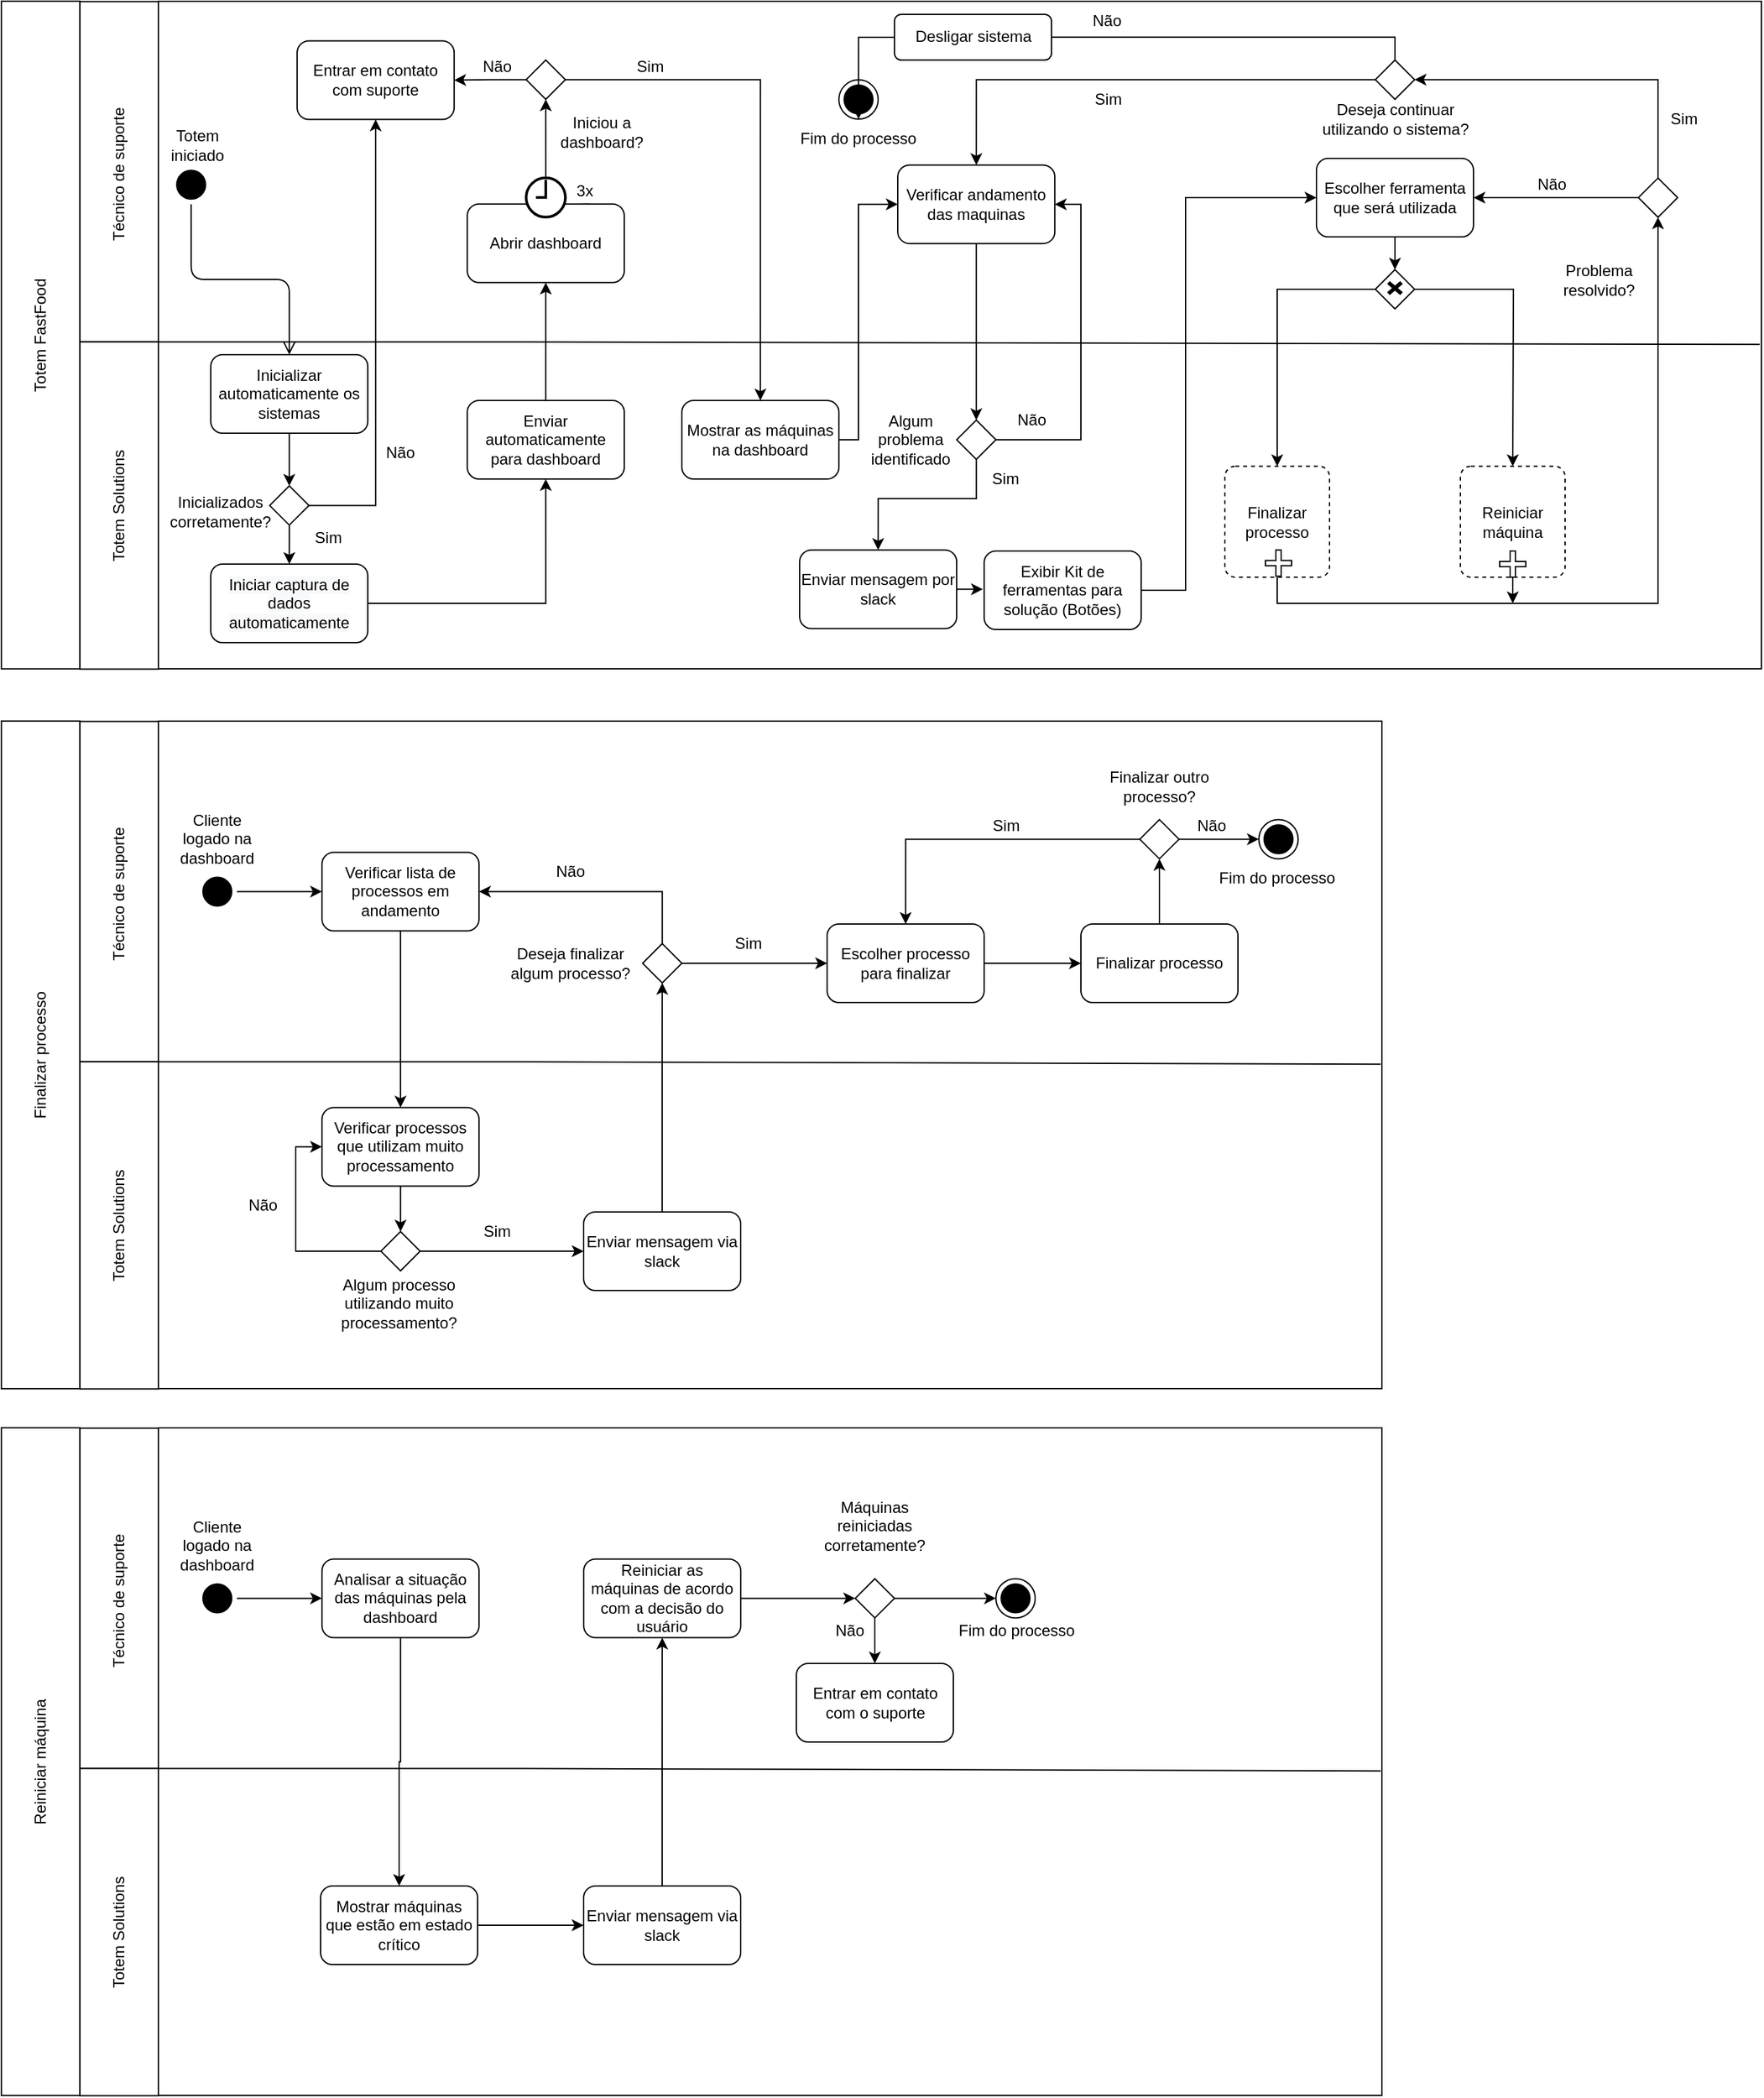 <mxfile version="14.1.8" type="device"><diagram id="uuc64khveuE_hdFwE9vO" name="Page-1"><mxGraphModel dx="593" dy="347" grid="1" gridSize="10" guides="1" tooltips="1" connect="1" arrows="1" fold="1" page="1" pageScale="1" pageWidth="827" pageHeight="1169" math="0" shadow="0"><root><mxCell id="0"/><mxCell id="1" parent="0"/><mxCell id="BBX8LPi427f3WZxy5C4M-1" value="Totem FastFood" style="rounded=0;whiteSpace=wrap;html=1;rotation=-90;" parent="1" vertex="1"><mxGeometry x="-210" y="555" width="510.16" height="60" as="geometry"/></mxCell><mxCell id="LKRVqriF_gfksiMAgB8M-1" value="Técnico de suporte&amp;nbsp;" style="rounded=0;whiteSpace=wrap;html=1;rotation=-90;" parent="1" vertex="1"><mxGeometry x="-24.93" y="430.23" width="260" height="60" as="geometry"/></mxCell><mxCell id="LKRVqriF_gfksiMAgB8M-2" value="Totem Solutions" style="rounded=0;whiteSpace=wrap;html=1;rotation=-90;" parent="1" vertex="1"><mxGeometry x="-19.93" y="685.23" width="250" height="60" as="geometry"/></mxCell><mxCell id="LKRVqriF_gfksiMAgB8M-3" value="" style="rounded=0;whiteSpace=wrap;html=1;" parent="1" vertex="1"><mxGeometry x="135.07" y="330" width="1224.93" height="510" as="geometry"/></mxCell><mxCell id="LKRVqriF_gfksiMAgB8M-4" value="" style="ellipse;html=1;shape=startState;fillColor=#000000;strokeColor=#000000;" parent="1" vertex="1"><mxGeometry x="145.07" y="455.08" width="30" height="30" as="geometry"/></mxCell><mxCell id="LKRVqriF_gfksiMAgB8M-5" value="" style="edgeStyle=orthogonalEdgeStyle;html=1;verticalAlign=bottom;endArrow=open;endSize=8;strokeColor=#000000;entryX=0.5;entryY=0;entryDx=0;entryDy=0;" parent="1" source="LKRVqriF_gfksiMAgB8M-4" target="LKRVqriF_gfksiMAgB8M-46" edge="1"><mxGeometry relative="1" as="geometry"><mxPoint x="195.07" y="495.23" as="targetPoint"/><mxPoint x="235.07" y="485.23" as="sourcePoint"/></mxGeometry></mxCell><mxCell id="LKRVqriF_gfksiMAgB8M-16" style="edgeStyle=orthogonalEdgeStyle;rounded=0;orthogonalLoop=1;jettySize=auto;html=1;exitX=1;exitY=0.5;exitDx=0;exitDy=0;entryX=0.5;entryY=1;entryDx=0;entryDy=0;" parent="1" source="LKRVqriF_gfksiMAgB8M-49" target="LKRVqriF_gfksiMAgB8M-50" edge="1"><mxGeometry relative="1" as="geometry"><mxPoint x="328.07" y="790.23" as="sourcePoint"/><mxPoint x="418.07" y="685.23" as="targetPoint"/><Array as="points"><mxPoint x="431" y="790"/></Array></mxGeometry></mxCell><mxCell id="LKRVqriF_gfksiMAgB8M-18" style="edgeStyle=orthogonalEdgeStyle;rounded=0;orthogonalLoop=1;jettySize=auto;html=1;exitX=0.5;exitY=0;exitDx=0;exitDy=0;entryX=0.5;entryY=1;entryDx=0;entryDy=0;" parent="1" source="LKRVqriF_gfksiMAgB8M-50" target="LKRVqriF_gfksiMAgB8M-51" edge="1"><mxGeometry relative="1" as="geometry"><mxPoint x="435.07" y="625.23" as="sourcePoint"/><mxPoint x="435.07" y="520.23" as="targetPoint"/><Array as="points"/></mxGeometry></mxCell><mxCell id="LKRVqriF_gfksiMAgB8M-20" style="edgeStyle=orthogonalEdgeStyle;rounded=0;orthogonalLoop=1;jettySize=auto;html=1;exitX=0.5;exitY=0;exitDx=0;exitDy=0;entryX=0.5;entryY=1;entryDx=0;entryDy=0;" parent="1" target="LKRVqriF_gfksiMAgB8M-24" edge="1"><mxGeometry relative="1" as="geometry"><mxPoint x="464" y="484.88" as="sourcePoint"/></mxGeometry></mxCell><mxCell id="LKRVqriF_gfksiMAgB8M-22" style="edgeStyle=orthogonalEdgeStyle;rounded=0;orthogonalLoop=1;jettySize=auto;html=1;exitX=0;exitY=0.5;exitDx=0;exitDy=0;entryX=1;entryY=0.5;entryDx=0;entryDy=0;" parent="1" source="LKRVqriF_gfksiMAgB8M-24" target="0PJPCy0wvwCRezoY7lpz-14" edge="1"><mxGeometry relative="1" as="geometry"><Array as="points"/><mxPoint x="404" y="484.88" as="targetPoint"/></mxGeometry></mxCell><mxCell id="LKRVqriF_gfksiMAgB8M-23" style="edgeStyle=orthogonalEdgeStyle;rounded=0;orthogonalLoop=1;jettySize=auto;html=1;exitX=1;exitY=0.5;exitDx=0;exitDy=0;entryX=0.5;entryY=0;entryDx=0;entryDy=0;" parent="1" source="LKRVqriF_gfksiMAgB8M-24" target="yoNsZlh0g0Et_x1IEF31-1" edge="1"><mxGeometry relative="1" as="geometry"><mxPoint x="560.07" y="395.23" as="targetPoint"/></mxGeometry></mxCell><mxCell id="LKRVqriF_gfksiMAgB8M-24" value="" style="rhombus;whiteSpace=wrap;html=1;" parent="1" vertex="1"><mxGeometry x="416.07" y="374.88" width="30" height="30" as="geometry"/></mxCell><mxCell id="LKRVqriF_gfksiMAgB8M-25" value="Sim" style="text;html=1;strokeColor=none;fillColor=none;align=center;verticalAlign=middle;whiteSpace=wrap;rounded=0;" parent="1" vertex="1"><mxGeometry x="491.07" y="370.03" width="40" height="20" as="geometry"/></mxCell><mxCell id="LKRVqriF_gfksiMAgB8M-26" value="Não" style="text;html=1;strokeColor=none;fillColor=none;align=center;verticalAlign=middle;whiteSpace=wrap;rounded=0;" parent="1" vertex="1"><mxGeometry x="374" y="370.03" width="40" height="20" as="geometry"/></mxCell><mxCell id="LKRVqriF_gfksiMAgB8M-54" style="edgeStyle=orthogonalEdgeStyle;rounded=0;orthogonalLoop=1;jettySize=auto;html=1;exitX=0;exitY=0.5;exitDx=0;exitDy=0;entryX=0;entryY=0.5;entryDx=0;entryDy=0;" parent="1" edge="1"><mxGeometry relative="1" as="geometry"><mxPoint x="605.07" y="755.23" as="sourcePoint"/></mxGeometry></mxCell><mxCell id="LKRVqriF_gfksiMAgB8M-42" value="" style="endArrow=none;html=1;entryX=0.999;entryY=0.514;entryDx=0;entryDy=0;entryPerimeter=0;" parent="1" target="LKRVqriF_gfksiMAgB8M-3" edge="1"><mxGeometry width="50" height="50" relative="1" as="geometry"><mxPoint x="135.07" y="590.23" as="sourcePoint"/><mxPoint x="810.07" y="590.23" as="targetPoint"/><Array as="points"><mxPoint x="405.07" y="590.23"/></Array></mxGeometry></mxCell><mxCell id="LKRVqriF_gfksiMAgB8M-44" value="&lt;font style=&quot;vertical-align: inherit&quot;&gt;&lt;font style=&quot;vertical-align: inherit&quot;&gt;Iniciou a dashboard?&lt;/font&gt;&lt;/font&gt;" style="text;html=1;strokeColor=none;fillColor=none;align=center;verticalAlign=middle;whiteSpace=wrap;rounded=0;" parent="1" vertex="1"><mxGeometry x="434" y="420.23" width="80" height="20" as="geometry"/></mxCell><mxCell id="LKRVqriF_gfksiMAgB8M-45" value="Totem iniciado" style="text;html=1;strokeColor=none;fillColor=none;align=center;verticalAlign=middle;whiteSpace=wrap;rounded=0;" parent="1" vertex="1"><mxGeometry x="135.07" y="430.23" width="60" height="20" as="geometry"/></mxCell><mxCell id="0PJPCy0wvwCRezoY7lpz-19" style="edgeStyle=orthogonalEdgeStyle;rounded=0;orthogonalLoop=1;jettySize=auto;html=1;entryX=0.5;entryY=0;entryDx=0;entryDy=0;" parent="1" source="LKRVqriF_gfksiMAgB8M-46" target="0PJPCy0wvwCRezoY7lpz-7" edge="1"><mxGeometry relative="1" as="geometry"/></mxCell><mxCell id="LKRVqriF_gfksiMAgB8M-46" value="&lt;span&gt;Inicializar automaticamente os sistemas&lt;/span&gt;" style="rounded=1;whiteSpace=wrap;html=1;" parent="1" vertex="1"><mxGeometry x="175.07" y="600" width="120" height="60" as="geometry"/></mxCell><mxCell id="LKRVqriF_gfksiMAgB8M-49" value="&lt;span style=&quot;color: rgb(0, 0, 0); font-family: helvetica; font-size: 12px; font-style: normal; font-weight: 400; letter-spacing: normal; text-align: center; text-indent: 0px; text-transform: none; word-spacing: 0px; background-color: rgb(248, 249, 250); display: inline; float: none;&quot;&gt;Iniciar captura de dados automaticamente&lt;/span&gt;" style="rounded=1;whiteSpace=wrap;html=1;" parent="1" vertex="1"><mxGeometry x="175.07" y="760" width="120" height="60" as="geometry"/></mxCell><mxCell id="LKRVqriF_gfksiMAgB8M-50" value="&lt;span&gt;Enviar automaticamente para dashboard&lt;/span&gt;" style="rounded=1;whiteSpace=wrap;html=1;" parent="1" vertex="1"><mxGeometry x="371.07" y="635" width="120" height="60" as="geometry"/></mxCell><mxCell id="LKRVqriF_gfksiMAgB8M-51" value="&lt;span&gt;Abrir dashboard&lt;/span&gt;" style="rounded=1;whiteSpace=wrap;html=1;" parent="1" vertex="1"><mxGeometry x="371.07" y="484.88" width="120" height="60" as="geometry"/></mxCell><mxCell id="yoNsZlh0g0Et_x1IEF31-33" style="edgeStyle=orthogonalEdgeStyle;rounded=0;orthogonalLoop=1;jettySize=auto;html=1;entryX=0;entryY=0.5;entryDx=0;entryDy=0;" parent="1" source="yoNsZlh0g0Et_x1IEF31-1" target="yoNsZlh0g0Et_x1IEF31-31" edge="1"><mxGeometry relative="1" as="geometry"><Array as="points"><mxPoint x="670" y="665"/><mxPoint x="670" y="485"/></Array></mxGeometry></mxCell><mxCell id="yoNsZlh0g0Et_x1IEF31-1" value="Mostrar as máquinas na dashboard" style="rounded=1;whiteSpace=wrap;html=1;" parent="1" vertex="1"><mxGeometry x="535.07" y="635" width="120" height="60" as="geometry"/></mxCell><mxCell id="0PJPCy0wvwCRezoY7lpz-30" style="edgeStyle=orthogonalEdgeStyle;rounded=0;orthogonalLoop=1;jettySize=auto;html=1;entryX=0.5;entryY=0;entryDx=0;entryDy=0;" parent="1" source="yoNsZlh0g0Et_x1IEF31-31" target="0PJPCy0wvwCRezoY7lpz-27" edge="1"><mxGeometry relative="1" as="geometry"/></mxCell><mxCell id="yoNsZlh0g0Et_x1IEF31-31" value="&lt;span&gt;Verificar andamento das maquinas&lt;/span&gt;" style="rounded=1;whiteSpace=wrap;html=1;" parent="1" vertex="1"><mxGeometry x="700.07" y="455.08" width="120" height="60" as="geometry"/></mxCell><mxCell id="0PJPCy0wvwCRezoY7lpz-50" style="edgeStyle=orthogonalEdgeStyle;rounded=0;orthogonalLoop=1;jettySize=auto;html=1;strokeColor=#000000;" parent="1" source="yoNsZlh0g0Et_x1IEF31-36" target="0PJPCy0wvwCRezoY7lpz-49" edge="1"><mxGeometry relative="1" as="geometry"/></mxCell><mxCell id="yoNsZlh0g0Et_x1IEF31-36" value="Enviar mensagem por slack" style="rounded=1;whiteSpace=wrap;html=1;" parent="1" vertex="1"><mxGeometry x="625.07" y="749.23" width="120" height="60" as="geometry"/></mxCell><mxCell id="yoNsZlh0g0Et_x1IEF31-43" style="edgeStyle=orthogonalEdgeStyle;rounded=0;orthogonalLoop=1;jettySize=auto;html=1;exitX=0.5;exitY=1;exitDx=0;exitDy=0;entryX=0.5;entryY=0;entryDx=0;entryDy=0;" parent="1" source="yoNsZlh0g0Et_x1IEF31-39" target="yoNsZlh0g0Et_x1IEF31-42" edge="1"><mxGeometry relative="1" as="geometry"/></mxCell><mxCell id="yoNsZlh0g0Et_x1IEF31-39" value="Escolher ferramenta que será utilizada" style="rounded=1;whiteSpace=wrap;html=1;" parent="1" vertex="1"><mxGeometry x="1020" y="450.03" width="120" height="60" as="geometry"/></mxCell><mxCell id="yoNsZlh0g0Et_x1IEF31-46" style="edgeStyle=orthogonalEdgeStyle;rounded=0;orthogonalLoop=1;jettySize=auto;html=1;exitX=0;exitY=0.5;exitDx=0;exitDy=0;entryX=0.5;entryY=0;entryDx=0;entryDy=0;" parent="1" source="yoNsZlh0g0Et_x1IEF31-42" edge="1"><mxGeometry relative="1" as="geometry"><mxPoint x="990" y="685.23" as="targetPoint"/><Array as="points"><mxPoint x="990" y="550"/></Array></mxGeometry></mxCell><mxCell id="yoNsZlh0g0Et_x1IEF31-50" style="edgeStyle=orthogonalEdgeStyle;rounded=0;orthogonalLoop=1;jettySize=auto;html=1;exitX=1;exitY=0.5;exitDx=0;exitDy=0;entryX=0.5;entryY=0;entryDx=0;entryDy=0;" parent="1" source="yoNsZlh0g0Et_x1IEF31-42" edge="1"><mxGeometry relative="1" as="geometry"><mxPoint x="1170" y="685.23" as="targetPoint"/></mxGeometry></mxCell><mxCell id="yoNsZlh0g0Et_x1IEF31-42" value="" style="rhombus;whiteSpace=wrap;html=1;" parent="1" vertex="1"><mxGeometry x="1065" y="535" width="30" height="30" as="geometry"/></mxCell><mxCell id="yoNsZlh0g0Et_x1IEF31-41" value="" style="shape=umlDestroy;whiteSpace=wrap;html=1;strokeWidth=3;" parent="1" vertex="1"><mxGeometry x="1075" y="544.88" width="10" height="8.5" as="geometry"/></mxCell><mxCell id="yoNsZlh0g0Et_x1IEF31-62" style="edgeStyle=orthogonalEdgeStyle;rounded=0;orthogonalLoop=1;jettySize=auto;html=1;exitX=0.5;exitY=1;exitDx=0;exitDy=0;" parent="1" source="yoNsZlh0g0Et_x1IEF31-51" target="yoNsZlh0g0Et_x1IEF31-61" edge="1"><mxGeometry relative="1" as="geometry"/></mxCell><mxCell id="yoNsZlh0g0Et_x1IEF31-51" value="Finalizar processo" style="rounded=1;arcSize=10;whiteSpace=wrap;html=1;align=center;dashed=1;" parent="1" vertex="1"><mxGeometry x="950" y="685.23" width="80" height="84.77" as="geometry"/></mxCell><mxCell id="gma9-1WiqK2SGWatJQ-P-1" style="edgeStyle=orthogonalEdgeStyle;rounded=0;orthogonalLoop=1;jettySize=auto;html=1;" edge="1" parent="1" source="yoNsZlh0g0Et_x1IEF31-52"><mxGeometry relative="1" as="geometry"><mxPoint x="1170" y="790" as="targetPoint"/></mxGeometry></mxCell><mxCell id="yoNsZlh0g0Et_x1IEF31-52" value="Reiniciar máquina" style="rounded=1;arcSize=10;whiteSpace=wrap;html=1;align=center;dashed=1;" parent="1" vertex="1"><mxGeometry x="1130" y="685.23" width="80" height="84.77" as="geometry"/></mxCell><mxCell id="yoNsZlh0g0Et_x1IEF31-54" value="" style="shape=cross;whiteSpace=wrap;html=1;" parent="1" vertex="1"><mxGeometry x="981" y="749.23" width="20" height="20" as="geometry"/></mxCell><mxCell id="yoNsZlh0g0Et_x1IEF31-66" style="edgeStyle=orthogonalEdgeStyle;rounded=0;orthogonalLoop=1;jettySize=auto;html=1;exitX=0;exitY=0.5;exitDx=0;exitDy=0;" parent="1" source="yoNsZlh0g0Et_x1IEF31-61" target="yoNsZlh0g0Et_x1IEF31-39" edge="1"><mxGeometry relative="1" as="geometry"/></mxCell><mxCell id="0PJPCy0wvwCRezoY7lpz-38" style="edgeStyle=orthogonalEdgeStyle;rounded=0;orthogonalLoop=1;jettySize=auto;html=1;entryX=1;entryY=0.5;entryDx=0;entryDy=0;" parent="1" source="yoNsZlh0g0Et_x1IEF31-61" target="0PJPCy0wvwCRezoY7lpz-37" edge="1"><mxGeometry relative="1" as="geometry"><Array as="points"><mxPoint x="1281" y="390"/></Array></mxGeometry></mxCell><mxCell id="yoNsZlh0g0Et_x1IEF31-61" value="" style="rhombus;whiteSpace=wrap;html=1;" parent="1" vertex="1"><mxGeometry x="1266" y="465.03" width="30" height="30" as="geometry"/></mxCell><mxCell id="yoNsZlh0g0Et_x1IEF31-67" value="Problema resolvido?" style="text;html=1;strokeColor=none;fillColor=none;align=center;verticalAlign=middle;whiteSpace=wrap;rounded=0;" parent="1" vertex="1"><mxGeometry x="1191" y="533.38" width="89.93" height="20" as="geometry"/></mxCell><mxCell id="yoNsZlh0g0Et_x1IEF31-68" value="Não" style="text;html=1;strokeColor=none;fillColor=none;align=center;verticalAlign=middle;whiteSpace=wrap;rounded=0;" parent="1" vertex="1"><mxGeometry x="1180" y="460.08" width="40" height="20" as="geometry"/></mxCell><mxCell id="yoNsZlh0g0Et_x1IEF31-69" value="Sim" style="text;html=1;strokeColor=none;fillColor=none;align=center;verticalAlign=middle;whiteSpace=wrap;rounded=0;" parent="1" vertex="1"><mxGeometry x="1281" y="410.23" width="40" height="20" as="geometry"/></mxCell><mxCell id="0PJPCy0wvwCRezoY7lpz-8" style="edgeStyle=orthogonalEdgeStyle;rounded=0;orthogonalLoop=1;jettySize=auto;html=1;entryX=0.5;entryY=0;entryDx=0;entryDy=0;" parent="1" source="0PJPCy0wvwCRezoY7lpz-7" target="LKRVqriF_gfksiMAgB8M-49" edge="1"><mxGeometry relative="1" as="geometry"/></mxCell><mxCell id="0PJPCy0wvwCRezoY7lpz-16" style="edgeStyle=orthogonalEdgeStyle;rounded=0;orthogonalLoop=1;jettySize=auto;html=1;entryX=0.5;entryY=1;entryDx=0;entryDy=0;" parent="1" source="0PJPCy0wvwCRezoY7lpz-7" target="0PJPCy0wvwCRezoY7lpz-14" edge="1"><mxGeometry relative="1" as="geometry"><Array as="points"><mxPoint x="301" y="715"/></Array></mxGeometry></mxCell><mxCell id="0PJPCy0wvwCRezoY7lpz-7" value="" style="rhombus;whiteSpace=wrap;html=1;" parent="1" vertex="1"><mxGeometry x="220.07" y="700.23" width="30" height="30" as="geometry"/></mxCell><mxCell id="0PJPCy0wvwCRezoY7lpz-11" value="Inicializados corretamente?" style="text;html=1;strokeColor=none;fillColor=none;align=center;verticalAlign=middle;whiteSpace=wrap;rounded=0;" parent="1" vertex="1"><mxGeometry x="145.07" y="700.23" width="74.93" height="39.77" as="geometry"/></mxCell><mxCell id="0PJPCy0wvwCRezoY7lpz-12" value="Sim" style="text;html=1;strokeColor=none;fillColor=none;align=center;verticalAlign=middle;whiteSpace=wrap;rounded=0;" parent="1" vertex="1"><mxGeometry x="230.07" y="720" width="69.93" height="40" as="geometry"/></mxCell><mxCell id="0PJPCy0wvwCRezoY7lpz-14" value="Entrar em contato com suporte" style="rounded=1;whiteSpace=wrap;html=1;" parent="1" vertex="1"><mxGeometry x="241.07" y="360.23" width="120" height="60" as="geometry"/></mxCell><mxCell id="0PJPCy0wvwCRezoY7lpz-20" value="Não" style="text;html=1;strokeColor=none;fillColor=none;align=center;verticalAlign=middle;whiteSpace=wrap;rounded=0;" parent="1" vertex="1"><mxGeometry x="285.11" y="655" width="69.93" height="40" as="geometry"/></mxCell><mxCell id="0PJPCy0wvwCRezoY7lpz-24" value="" style="html=1;verticalLabelPosition=bottom;align=center;labelBackgroundColor=#ffffff;verticalAlign=top;strokeWidth=2;strokeColor=#000000;shadow=0;dashed=0;shape=mxgraph.ios7.icons.clock;" parent="1" vertex="1"><mxGeometry x="416.07" y="464.88" width="30" height="30" as="geometry"/></mxCell><mxCell id="0PJPCy0wvwCRezoY7lpz-28" style="edgeStyle=orthogonalEdgeStyle;rounded=0;orthogonalLoop=1;jettySize=auto;html=1;entryX=0.5;entryY=0;entryDx=0;entryDy=0;" parent="1" source="0PJPCy0wvwCRezoY7lpz-27" target="yoNsZlh0g0Et_x1IEF31-36" edge="1"><mxGeometry relative="1" as="geometry"><Array as="points"><mxPoint x="760" y="710"/><mxPoint x="685" y="710"/></Array></mxGeometry></mxCell><mxCell id="0PJPCy0wvwCRezoY7lpz-35" style="edgeStyle=orthogonalEdgeStyle;rounded=0;orthogonalLoop=1;jettySize=auto;html=1;entryX=1;entryY=0.5;entryDx=0;entryDy=0;" parent="1" source="0PJPCy0wvwCRezoY7lpz-27" target="yoNsZlh0g0Et_x1IEF31-31" edge="1"><mxGeometry relative="1" as="geometry"><Array as="points"><mxPoint x="840" y="665"/><mxPoint x="840" y="485"/></Array></mxGeometry></mxCell><mxCell id="0PJPCy0wvwCRezoY7lpz-27" value="" style="rhombus;whiteSpace=wrap;html=1;" parent="1" vertex="1"><mxGeometry x="745.07" y="650" width="30" height="30" as="geometry"/></mxCell><mxCell id="0PJPCy0wvwCRezoY7lpz-31" value="Algum problema identificado" style="text;html=1;strokeColor=none;fillColor=none;align=center;verticalAlign=middle;whiteSpace=wrap;rounded=0;" parent="1" vertex="1"><mxGeometry x="670" y="650" width="80" height="30" as="geometry"/></mxCell><mxCell id="0PJPCy0wvwCRezoY7lpz-32" value="Sim" style="text;html=1;strokeColor=none;fillColor=none;align=center;verticalAlign=middle;whiteSpace=wrap;rounded=0;" parent="1" vertex="1"><mxGeometry x="735" y="680" width="95" height="30" as="geometry"/></mxCell><mxCell id="0PJPCy0wvwCRezoY7lpz-33" value="Não" style="text;html=1;strokeColor=none;fillColor=none;align=center;verticalAlign=middle;whiteSpace=wrap;rounded=0;" parent="1" vertex="1"><mxGeometry x="760" y="635" width="85.07" height="30" as="geometry"/></mxCell><mxCell id="0PJPCy0wvwCRezoY7lpz-40" style="edgeStyle=orthogonalEdgeStyle;rounded=0;orthogonalLoop=1;jettySize=auto;html=1;entryX=0.5;entryY=0;entryDx=0;entryDy=0;" parent="1" source="0PJPCy0wvwCRezoY7lpz-37" target="yoNsZlh0g0Et_x1IEF31-31" edge="1"><mxGeometry relative="1" as="geometry"/></mxCell><mxCell id="0PJPCy0wvwCRezoY7lpz-44" style="edgeStyle=orthogonalEdgeStyle;rounded=0;orthogonalLoop=1;jettySize=auto;html=1;entryX=0.5;entryY=1;entryDx=0;entryDy=0;startArrow=none;" parent="1" source="0PJPCy0wvwCRezoY7lpz-47" target="0PJPCy0wvwCRezoY7lpz-43" edge="1"><mxGeometry relative="1" as="geometry"><Array as="points"><mxPoint x="670" y="358"/></Array></mxGeometry></mxCell><mxCell id="0PJPCy0wvwCRezoY7lpz-37" value="" style="rhombus;whiteSpace=wrap;html=1;" parent="1" vertex="1"><mxGeometry x="1065" y="374.88" width="30" height="30" as="geometry"/></mxCell><mxCell id="0PJPCy0wvwCRezoY7lpz-39" value="Deseja continuar utilizando o sistema?" style="text;html=1;strokeColor=none;fillColor=none;align=center;verticalAlign=middle;whiteSpace=wrap;rounded=0;" parent="1" vertex="1"><mxGeometry x="1022.5" y="405.23" width="115" height="30" as="geometry"/></mxCell><mxCell id="0PJPCy0wvwCRezoY7lpz-43" value="" style="ellipse;html=1;shape=endState;fillColor=#000000;strokeColor=#000000;" parent="1" vertex="1"><mxGeometry x="655.07" y="390.03" width="30" height="30" as="geometry"/></mxCell><mxCell id="0PJPCy0wvwCRezoY7lpz-45" value="Não" style="text;html=1;strokeColor=none;fillColor=none;align=center;verticalAlign=middle;whiteSpace=wrap;rounded=0;" parent="1" vertex="1"><mxGeometry x="840" y="330" width="40" height="30.03" as="geometry"/></mxCell><mxCell id="0PJPCy0wvwCRezoY7lpz-46" value="Sim" style="text;html=1;strokeColor=none;fillColor=none;align=center;verticalAlign=middle;whiteSpace=wrap;rounded=0;" parent="1" vertex="1"><mxGeometry x="841" y="390.23" width="40" height="29.77" as="geometry"/></mxCell><mxCell id="0PJPCy0wvwCRezoY7lpz-47" value="&lt;span&gt;Desligar sistema&lt;/span&gt;" style="rounded=1;whiteSpace=wrap;html=1;" parent="1" vertex="1"><mxGeometry x="697.53" y="339.96" width="120" height="34.92" as="geometry"/></mxCell><mxCell id="0PJPCy0wvwCRezoY7lpz-48" value="" style="edgeStyle=orthogonalEdgeStyle;rounded=0;orthogonalLoop=1;jettySize=auto;html=1;entryX=1;entryY=0.5;entryDx=0;entryDy=0;endArrow=none;" parent="1" source="0PJPCy0wvwCRezoY7lpz-37" target="0PJPCy0wvwCRezoY7lpz-47" edge="1"><mxGeometry relative="1" as="geometry"><mxPoint x="1040" y="374.88" as="sourcePoint"/><mxPoint x="686.07" y="355.03" as="targetPoint"/><Array as="points"><mxPoint x="1080" y="357"/></Array></mxGeometry></mxCell><mxCell id="0PJPCy0wvwCRezoY7lpz-51" style="edgeStyle=orthogonalEdgeStyle;rounded=0;orthogonalLoop=1;jettySize=auto;html=1;entryX=0;entryY=0.5;entryDx=0;entryDy=0;strokeColor=#000000;" parent="1" source="0PJPCy0wvwCRezoY7lpz-49" target="yoNsZlh0g0Et_x1IEF31-39" edge="1"><mxGeometry relative="1" as="geometry"><Array as="points"><mxPoint x="920" y="780"/><mxPoint x="920" y="480"/></Array></mxGeometry></mxCell><mxCell id="0PJPCy0wvwCRezoY7lpz-49" value="Exibir Kit de ferramentas para solução (Botões)" style="rounded=1;whiteSpace=wrap;html=1;" parent="1" vertex="1"><mxGeometry x="766.07" y="750" width="120" height="60" as="geometry"/></mxCell><mxCell id="0PJPCy0wvwCRezoY7lpz-52" value="3x" style="text;html=1;strokeColor=none;fillColor=none;align=center;verticalAlign=middle;whiteSpace=wrap;rounded=0;" parent="1" vertex="1"><mxGeometry x="431.07" y="460.23" width="60" height="30" as="geometry"/></mxCell><mxCell id="0PJPCy0wvwCRezoY7lpz-55" value="Finalizar processo" style="rounded=0;whiteSpace=wrap;html=1;rotation=-90;" parent="1" vertex="1"><mxGeometry x="-210" y="1105" width="510.16" height="60" as="geometry"/></mxCell><mxCell id="0PJPCy0wvwCRezoY7lpz-56" value="Técnico de suporte&amp;nbsp;" style="rounded=0;whiteSpace=wrap;html=1;rotation=-90;" parent="1" vertex="1"><mxGeometry x="-24.93" y="980.23" width="260" height="60" as="geometry"/></mxCell><mxCell id="0PJPCy0wvwCRezoY7lpz-57" value="Totem Solutions" style="rounded=0;whiteSpace=wrap;html=1;rotation=-90;" parent="1" vertex="1"><mxGeometry x="-19.93" y="1235.23" width="250" height="60" as="geometry"/></mxCell><mxCell id="0PJPCy0wvwCRezoY7lpz-58" value="" style="rounded=0;whiteSpace=wrap;html=1;" parent="1" vertex="1"><mxGeometry x="135.07" y="880" width="934.93" height="510" as="geometry"/></mxCell><mxCell id="0PJPCy0wvwCRezoY7lpz-69" value="" style="endArrow=none;html=1;entryX=0.999;entryY=0.514;entryDx=0;entryDy=0;entryPerimeter=0;" parent="1" target="0PJPCy0wvwCRezoY7lpz-58" edge="1"><mxGeometry width="50" height="50" relative="1" as="geometry"><mxPoint x="135.07" y="1140.23" as="sourcePoint"/><mxPoint x="810.07" y="1140.23" as="targetPoint"/><Array as="points"><mxPoint x="405.07" y="1140.23"/></Array></mxGeometry></mxCell><mxCell id="0PJPCy0wvwCRezoY7lpz-135" style="edgeStyle=orthogonalEdgeStyle;rounded=0;orthogonalLoop=1;jettySize=auto;html=1;entryX=0;entryY=0.5;entryDx=0;entryDy=0;strokeColor=#000000;" parent="1" source="0PJPCy0wvwCRezoY7lpz-131" target="0PJPCy0wvwCRezoY7lpz-134" edge="1"><mxGeometry relative="1" as="geometry"/></mxCell><mxCell id="0PJPCy0wvwCRezoY7lpz-131" value="" style="ellipse;html=1;shape=startState;fillColor=#000000;strokeColor=#000000;" parent="1" vertex="1"><mxGeometry x="165.07" y="995.23" width="30" height="30" as="geometry"/></mxCell><mxCell id="0PJPCy0wvwCRezoY7lpz-132" value="Cliente logado na dashboard" style="text;html=1;strokeColor=none;fillColor=none;align=center;verticalAlign=middle;whiteSpace=wrap;rounded=0;" parent="1" vertex="1"><mxGeometry x="150.07" y="945.23" width="60" height="50" as="geometry"/></mxCell><mxCell id="0PJPCy0wvwCRezoY7lpz-148" style="edgeStyle=orthogonalEdgeStyle;rounded=0;orthogonalLoop=1;jettySize=auto;html=1;entryX=0.5;entryY=0;entryDx=0;entryDy=0;strokeColor=#000000;" parent="1" source="0PJPCy0wvwCRezoY7lpz-134" target="0PJPCy0wvwCRezoY7lpz-144" edge="1"><mxGeometry relative="1" as="geometry"/></mxCell><mxCell id="0PJPCy0wvwCRezoY7lpz-134" value="Verificar lista de processos em andamento" style="rounded=1;whiteSpace=wrap;html=1;" parent="1" vertex="1"><mxGeometry x="260.07" y="980.23" width="120" height="60" as="geometry"/></mxCell><mxCell id="0PJPCy0wvwCRezoY7lpz-149" style="edgeStyle=orthogonalEdgeStyle;rounded=0;orthogonalLoop=1;jettySize=auto;html=1;entryX=0.5;entryY=0;entryDx=0;entryDy=0;strokeColor=#000000;" parent="1" source="0PJPCy0wvwCRezoY7lpz-144" target="0PJPCy0wvwCRezoY7lpz-146" edge="1"><mxGeometry relative="1" as="geometry"/></mxCell><mxCell id="0PJPCy0wvwCRezoY7lpz-144" value="Verificar processos que utilizam muito processamento" style="rounded=1;whiteSpace=wrap;html=1;" parent="1" vertex="1"><mxGeometry x="260.07" y="1175.23" width="120" height="60" as="geometry"/></mxCell><mxCell id="0PJPCy0wvwCRezoY7lpz-150" style="edgeStyle=orthogonalEdgeStyle;rounded=0;orthogonalLoop=1;jettySize=auto;html=1;entryX=0;entryY=0.5;entryDx=0;entryDy=0;strokeColor=#000000;" parent="1" source="0PJPCy0wvwCRezoY7lpz-146" target="0PJPCy0wvwCRezoY7lpz-144" edge="1"><mxGeometry relative="1" as="geometry"><Array as="points"><mxPoint x="240" y="1285"/><mxPoint x="240" y="1205"/></Array></mxGeometry></mxCell><mxCell id="0PJPCy0wvwCRezoY7lpz-154" style="edgeStyle=orthogonalEdgeStyle;rounded=0;orthogonalLoop=1;jettySize=auto;html=1;entryX=0;entryY=0.5;entryDx=0;entryDy=0;strokeColor=#000000;" parent="1" source="0PJPCy0wvwCRezoY7lpz-146" target="0PJPCy0wvwCRezoY7lpz-153" edge="1"><mxGeometry relative="1" as="geometry"/></mxCell><mxCell id="0PJPCy0wvwCRezoY7lpz-146" value="" style="rhombus;whiteSpace=wrap;html=1;" parent="1" vertex="1"><mxGeometry x="305.08" y="1270" width="30" height="30" as="geometry"/></mxCell><mxCell id="0PJPCy0wvwCRezoY7lpz-147" value="Algum processo utilizando muito processamento?" style="text;html=1;strokeColor=none;fillColor=none;align=center;verticalAlign=middle;whiteSpace=wrap;rounded=0;" parent="1" vertex="1"><mxGeometry x="264" y="1310" width="110" height="30" as="geometry"/></mxCell><mxCell id="0PJPCy0wvwCRezoY7lpz-151" value="Não" style="text;html=1;strokeColor=none;fillColor=none;align=center;verticalAlign=middle;whiteSpace=wrap;rounded=0;" parent="1" vertex="1"><mxGeometry x="160" y="1235.23" width="110" height="30" as="geometry"/></mxCell><mxCell id="0PJPCy0wvwCRezoY7lpz-152" value="Sim" style="text;html=1;strokeColor=none;fillColor=none;align=center;verticalAlign=middle;whiteSpace=wrap;rounded=0;" parent="1" vertex="1"><mxGeometry x="339.0" y="1255" width="110" height="30" as="geometry"/></mxCell><mxCell id="0PJPCy0wvwCRezoY7lpz-158" style="edgeStyle=orthogonalEdgeStyle;rounded=0;orthogonalLoop=1;jettySize=auto;html=1;entryX=0.5;entryY=1;entryDx=0;entryDy=0;strokeColor=#000000;" parent="1" source="0PJPCy0wvwCRezoY7lpz-153" target="0PJPCy0wvwCRezoY7lpz-157" edge="1"><mxGeometry relative="1" as="geometry"/></mxCell><mxCell id="0PJPCy0wvwCRezoY7lpz-153" value="Enviar mensagem via slack" style="rounded=1;whiteSpace=wrap;html=1;" parent="1" vertex="1"><mxGeometry x="460.0" y="1255" width="120" height="60" as="geometry"/></mxCell><mxCell id="0PJPCy0wvwCRezoY7lpz-160" style="edgeStyle=orthogonalEdgeStyle;rounded=0;orthogonalLoop=1;jettySize=auto;html=1;strokeColor=#000000;entryX=1;entryY=0.5;entryDx=0;entryDy=0;" parent="1" source="0PJPCy0wvwCRezoY7lpz-157" target="0PJPCy0wvwCRezoY7lpz-134" edge="1"><mxGeometry relative="1" as="geometry"><mxPoint x="320" y="1065.0" as="targetPoint"/><Array as="points"><mxPoint x="520" y="1010"/></Array></mxGeometry></mxCell><mxCell id="0PJPCy0wvwCRezoY7lpz-164" style="edgeStyle=orthogonalEdgeStyle;rounded=0;orthogonalLoop=1;jettySize=auto;html=1;entryX=0;entryY=0.5;entryDx=0;entryDy=0;strokeColor=#000000;" parent="1" source="0PJPCy0wvwCRezoY7lpz-157" target="0PJPCy0wvwCRezoY7lpz-163" edge="1"><mxGeometry relative="1" as="geometry"/></mxCell><mxCell id="0PJPCy0wvwCRezoY7lpz-157" value="" style="rhombus;whiteSpace=wrap;html=1;" parent="1" vertex="1"><mxGeometry x="505.07" y="1050" width="30" height="30" as="geometry"/></mxCell><mxCell id="0PJPCy0wvwCRezoY7lpz-159" value="Deseja finalizar algum processo?" style="text;html=1;strokeColor=none;fillColor=none;align=center;verticalAlign=middle;whiteSpace=wrap;rounded=0;" parent="1" vertex="1"><mxGeometry x="395.07" y="1050" width="110" height="30" as="geometry"/></mxCell><mxCell id="0PJPCy0wvwCRezoY7lpz-161" value="Não" style="text;html=1;strokeColor=none;fillColor=none;align=center;verticalAlign=middle;whiteSpace=wrap;rounded=0;" parent="1" vertex="1"><mxGeometry x="395.07" y="980.23" width="110" height="30" as="geometry"/></mxCell><mxCell id="0PJPCy0wvwCRezoY7lpz-168" style="edgeStyle=orthogonalEdgeStyle;rounded=0;orthogonalLoop=1;jettySize=auto;html=1;entryX=0;entryY=0.5;entryDx=0;entryDy=0;strokeColor=#000000;" parent="1" source="0PJPCy0wvwCRezoY7lpz-163" target="0PJPCy0wvwCRezoY7lpz-167" edge="1"><mxGeometry relative="1" as="geometry"/></mxCell><mxCell id="0PJPCy0wvwCRezoY7lpz-163" value="Escolher processo para finalizar" style="rounded=1;whiteSpace=wrap;html=1;" parent="1" vertex="1"><mxGeometry x="646.07" y="1035" width="120" height="60" as="geometry"/></mxCell><mxCell id="0PJPCy0wvwCRezoY7lpz-165" value="Sim" style="text;html=1;strokeColor=none;fillColor=none;align=center;verticalAlign=middle;whiteSpace=wrap;rounded=0;" parent="1" vertex="1"><mxGeometry x="531.07" y="1035" width="110" height="30" as="geometry"/></mxCell><mxCell id="0PJPCy0wvwCRezoY7lpz-172" style="edgeStyle=orthogonalEdgeStyle;rounded=0;orthogonalLoop=1;jettySize=auto;html=1;entryX=0.5;entryY=1;entryDx=0;entryDy=0;strokeColor=#000000;" parent="1" source="0PJPCy0wvwCRezoY7lpz-167" target="0PJPCy0wvwCRezoY7lpz-171" edge="1"><mxGeometry relative="1" as="geometry"/></mxCell><mxCell id="0PJPCy0wvwCRezoY7lpz-167" value="Finalizar processo" style="rounded=1;whiteSpace=wrap;html=1;" parent="1" vertex="1"><mxGeometry x="840" y="1035" width="120" height="60" as="geometry"/></mxCell><mxCell id="0PJPCy0wvwCRezoY7lpz-174" style="edgeStyle=orthogonalEdgeStyle;rounded=0;orthogonalLoop=1;jettySize=auto;html=1;entryX=0.5;entryY=0;entryDx=0;entryDy=0;strokeColor=#000000;" parent="1" source="0PJPCy0wvwCRezoY7lpz-171" target="0PJPCy0wvwCRezoY7lpz-163" edge="1"><mxGeometry relative="1" as="geometry"/></mxCell><mxCell id="0PJPCy0wvwCRezoY7lpz-178" style="edgeStyle=orthogonalEdgeStyle;rounded=0;orthogonalLoop=1;jettySize=auto;html=1;entryX=0;entryY=0.5;entryDx=0;entryDy=0;strokeColor=#000000;" parent="1" source="0PJPCy0wvwCRezoY7lpz-171" target="0PJPCy0wvwCRezoY7lpz-177" edge="1"><mxGeometry relative="1" as="geometry"/></mxCell><mxCell id="0PJPCy0wvwCRezoY7lpz-171" value="" style="rhombus;whiteSpace=wrap;html=1;" parent="1" vertex="1"><mxGeometry x="885" y="955.23" width="30" height="30" as="geometry"/></mxCell><mxCell id="0PJPCy0wvwCRezoY7lpz-173" value="Finalizar outro processo?" style="text;html=1;strokeColor=none;fillColor=none;align=center;verticalAlign=middle;whiteSpace=wrap;rounded=0;" parent="1" vertex="1"><mxGeometry x="845" y="915.23" width="110" height="30" as="geometry"/></mxCell><mxCell id="0PJPCy0wvwCRezoY7lpz-175" value="Sim" style="text;html=1;strokeColor=none;fillColor=none;align=center;verticalAlign=middle;whiteSpace=wrap;rounded=0;" parent="1" vertex="1"><mxGeometry x="727.5" y="945.23" width="110" height="30" as="geometry"/></mxCell><mxCell id="0PJPCy0wvwCRezoY7lpz-177" value="" style="ellipse;html=1;shape=endState;fillColor=#000000;strokeColor=#000000;" parent="1" vertex="1"><mxGeometry x="976" y="955.23" width="30" height="30" as="geometry"/></mxCell><mxCell id="0PJPCy0wvwCRezoY7lpz-179" value="Fim do processo" style="text;html=1;strokeColor=none;fillColor=none;align=center;verticalAlign=middle;whiteSpace=wrap;rounded=0;" parent="1" vertex="1"><mxGeometry x="935" y="985.23" width="110" height="30" as="geometry"/></mxCell><mxCell id="0PJPCy0wvwCRezoY7lpz-180" value="Não" style="text;html=1;strokeColor=none;fillColor=none;align=center;verticalAlign=middle;whiteSpace=wrap;rounded=0;" parent="1" vertex="1"><mxGeometry x="885" y="945.23" width="110" height="30" as="geometry"/></mxCell><mxCell id="0PJPCy0wvwCRezoY7lpz-219" value="Reiniciar máquina" style="rounded=0;whiteSpace=wrap;html=1;rotation=-90;" parent="1" vertex="1"><mxGeometry x="-210" y="1645" width="510.16" height="60" as="geometry"/></mxCell><mxCell id="0PJPCy0wvwCRezoY7lpz-220" value="Técnico de suporte&amp;nbsp;" style="rounded=0;whiteSpace=wrap;html=1;rotation=-90;" parent="1" vertex="1"><mxGeometry x="-24.93" y="1520.23" width="260" height="60" as="geometry"/></mxCell><mxCell id="0PJPCy0wvwCRezoY7lpz-221" value="Totem Solutions" style="rounded=0;whiteSpace=wrap;html=1;rotation=-90;" parent="1" vertex="1"><mxGeometry x="-19.93" y="1775.23" width="250" height="60" as="geometry"/></mxCell><mxCell id="0PJPCy0wvwCRezoY7lpz-222" value="" style="rounded=0;whiteSpace=wrap;html=1;" parent="1" vertex="1"><mxGeometry x="135.07" y="1420" width="934.93" height="510" as="geometry"/></mxCell><mxCell id="0PJPCy0wvwCRezoY7lpz-223" value="" style="endArrow=none;html=1;entryX=0.999;entryY=0.514;entryDx=0;entryDy=0;entryPerimeter=0;" parent="1" target="0PJPCy0wvwCRezoY7lpz-222" edge="1"><mxGeometry width="50" height="50" relative="1" as="geometry"><mxPoint x="135.07" y="1680.23" as="sourcePoint"/><mxPoint x="810.07" y="1680.23" as="targetPoint"/><Array as="points"><mxPoint x="405.07" y="1680.23"/></Array></mxGeometry></mxCell><mxCell id="0PJPCy0wvwCRezoY7lpz-224" style="edgeStyle=orthogonalEdgeStyle;rounded=0;orthogonalLoop=1;jettySize=auto;html=1;entryX=0;entryY=0.5;entryDx=0;entryDy=0;strokeColor=#000000;" parent="1" source="0PJPCy0wvwCRezoY7lpz-225" target="0PJPCy0wvwCRezoY7lpz-228" edge="1"><mxGeometry relative="1" as="geometry"/></mxCell><mxCell id="0PJPCy0wvwCRezoY7lpz-225" value="" style="ellipse;html=1;shape=startState;fillColor=#000000;strokeColor=#000000;" parent="1" vertex="1"><mxGeometry x="165.07" y="1535.23" width="30" height="30" as="geometry"/></mxCell><mxCell id="0PJPCy0wvwCRezoY7lpz-226" value="Cliente logado na dashboard" style="text;html=1;strokeColor=none;fillColor=none;align=center;verticalAlign=middle;whiteSpace=wrap;rounded=0;" parent="1" vertex="1"><mxGeometry x="150.07" y="1485.23" width="60" height="50" as="geometry"/></mxCell><mxCell id="0PJPCy0wvwCRezoY7lpz-227" style="edgeStyle=orthogonalEdgeStyle;rounded=0;orthogonalLoop=1;jettySize=auto;html=1;entryX=0.5;entryY=0;entryDx=0;entryDy=0;strokeColor=#000000;" parent="1" source="0PJPCy0wvwCRezoY7lpz-228" target="0PJPCy0wvwCRezoY7lpz-257" edge="1"><mxGeometry relative="1" as="geometry"><mxPoint x="320.07" y="1715.23" as="targetPoint"/></mxGeometry></mxCell><mxCell id="0PJPCy0wvwCRezoY7lpz-228" value="Analisar a situação das máquinas pela dashboard" style="rounded=1;whiteSpace=wrap;html=1;" parent="1" vertex="1"><mxGeometry x="260.07" y="1520.23" width="120" height="60" as="geometry"/></mxCell><mxCell id="0PJPCy0wvwCRezoY7lpz-259" style="edgeStyle=orthogonalEdgeStyle;rounded=0;orthogonalLoop=1;jettySize=auto;html=1;entryX=0;entryY=0.5;entryDx=0;entryDy=0;strokeColor=#000000;" parent="1" source="0PJPCy0wvwCRezoY7lpz-257" target="0PJPCy0wvwCRezoY7lpz-258" edge="1"><mxGeometry relative="1" as="geometry"/></mxCell><mxCell id="0PJPCy0wvwCRezoY7lpz-257" value="Mostrar máquinas que estão em estado crítico" style="rounded=1;whiteSpace=wrap;html=1;" parent="1" vertex="1"><mxGeometry x="259.0" y="1770" width="120" height="60" as="geometry"/></mxCell><mxCell id="0PJPCy0wvwCRezoY7lpz-262" style="edgeStyle=orthogonalEdgeStyle;rounded=0;orthogonalLoop=1;jettySize=auto;html=1;entryX=0.5;entryY=1;entryDx=0;entryDy=0;strokeColor=#000000;" parent="1" source="0PJPCy0wvwCRezoY7lpz-258" target="0PJPCy0wvwCRezoY7lpz-261" edge="1"><mxGeometry relative="1" as="geometry"/></mxCell><mxCell id="0PJPCy0wvwCRezoY7lpz-258" value="Enviar mensagem via slack" style="rounded=1;whiteSpace=wrap;html=1;" parent="1" vertex="1"><mxGeometry x="460.0" y="1770" width="120" height="60" as="geometry"/></mxCell><mxCell id="0PJPCy0wvwCRezoY7lpz-265" style="edgeStyle=orthogonalEdgeStyle;rounded=0;orthogonalLoop=1;jettySize=auto;html=1;entryX=0;entryY=0.5;entryDx=0;entryDy=0;strokeColor=#000000;" parent="1" source="0PJPCy0wvwCRezoY7lpz-261" target="0PJPCy0wvwCRezoY7lpz-264" edge="1"><mxGeometry relative="1" as="geometry"/></mxCell><mxCell id="0PJPCy0wvwCRezoY7lpz-261" value="Reiniciar as máquinas de acordo com a decisão do usuário" style="rounded=1;whiteSpace=wrap;html=1;" parent="1" vertex="1"><mxGeometry x="460.07" y="1520.23" width="120" height="60" as="geometry"/></mxCell><mxCell id="0PJPCy0wvwCRezoY7lpz-270" style="edgeStyle=orthogonalEdgeStyle;rounded=0;orthogonalLoop=1;jettySize=auto;html=1;entryX=0.5;entryY=0;entryDx=0;entryDy=0;strokeColor=#000000;" parent="1" source="0PJPCy0wvwCRezoY7lpz-264" target="0PJPCy0wvwCRezoY7lpz-269" edge="1"><mxGeometry relative="1" as="geometry"/></mxCell><mxCell id="0PJPCy0wvwCRezoY7lpz-273" style="edgeStyle=orthogonalEdgeStyle;rounded=0;orthogonalLoop=1;jettySize=auto;html=1;entryX=0;entryY=0.5;entryDx=0;entryDy=0;strokeColor=#000000;" parent="1" source="0PJPCy0wvwCRezoY7lpz-264" target="0PJPCy0wvwCRezoY7lpz-272" edge="1"><mxGeometry relative="1" as="geometry"/></mxCell><mxCell id="0PJPCy0wvwCRezoY7lpz-264" value="" style="rhombus;whiteSpace=wrap;html=1;" parent="1" vertex="1"><mxGeometry x="667.53" y="1535.23" width="30" height="30" as="geometry"/></mxCell><mxCell id="0PJPCy0wvwCRezoY7lpz-268" value="Máquinas reiniciadas corretamente?" style="text;html=1;strokeColor=none;fillColor=none;align=center;verticalAlign=middle;whiteSpace=wrap;rounded=0;" parent="1" vertex="1"><mxGeometry x="628.8" y="1470.23" width="107.47" height="50" as="geometry"/></mxCell><mxCell id="0PJPCy0wvwCRezoY7lpz-269" value="Entrar em contato com o suporte" style="rounded=1;whiteSpace=wrap;html=1;" parent="1" vertex="1"><mxGeometry x="622.53" y="1600" width="120" height="60" as="geometry"/></mxCell><mxCell id="0PJPCy0wvwCRezoY7lpz-271" value="Não" style="text;html=1;strokeColor=none;fillColor=none;align=center;verticalAlign=middle;whiteSpace=wrap;rounded=0;" parent="1" vertex="1"><mxGeometry x="610" y="1550" width="107.47" height="50" as="geometry"/></mxCell><mxCell id="0PJPCy0wvwCRezoY7lpz-272" value="" style="ellipse;html=1;shape=endState;fillColor=#000000;strokeColor=#000000;" parent="1" vertex="1"><mxGeometry x="775.07" y="1535.23" width="30" height="30" as="geometry"/></mxCell><mxCell id="0PJPCy0wvwCRezoY7lpz-274" value="Fim do processo" style="text;html=1;strokeColor=none;fillColor=none;align=center;verticalAlign=middle;whiteSpace=wrap;rounded=0;" parent="1" vertex="1"><mxGeometry x="736.27" y="1560" width="110" height="30" as="geometry"/></mxCell><mxCell id="0PJPCy0wvwCRezoY7lpz-275" value="Fim do processo" style="text;html=1;strokeColor=none;fillColor=none;align=center;verticalAlign=middle;whiteSpace=wrap;rounded=0;" parent="1" vertex="1"><mxGeometry x="615.07" y="420" width="110" height="30" as="geometry"/></mxCell><mxCell id="gma9-1WiqK2SGWatJQ-P-2" value="" style="shape=cross;whiteSpace=wrap;html=1;" vertex="1" parent="1"><mxGeometry x="1160" y="750" width="20" height="20" as="geometry"/></mxCell></root></mxGraphModel></diagram></mxfile>